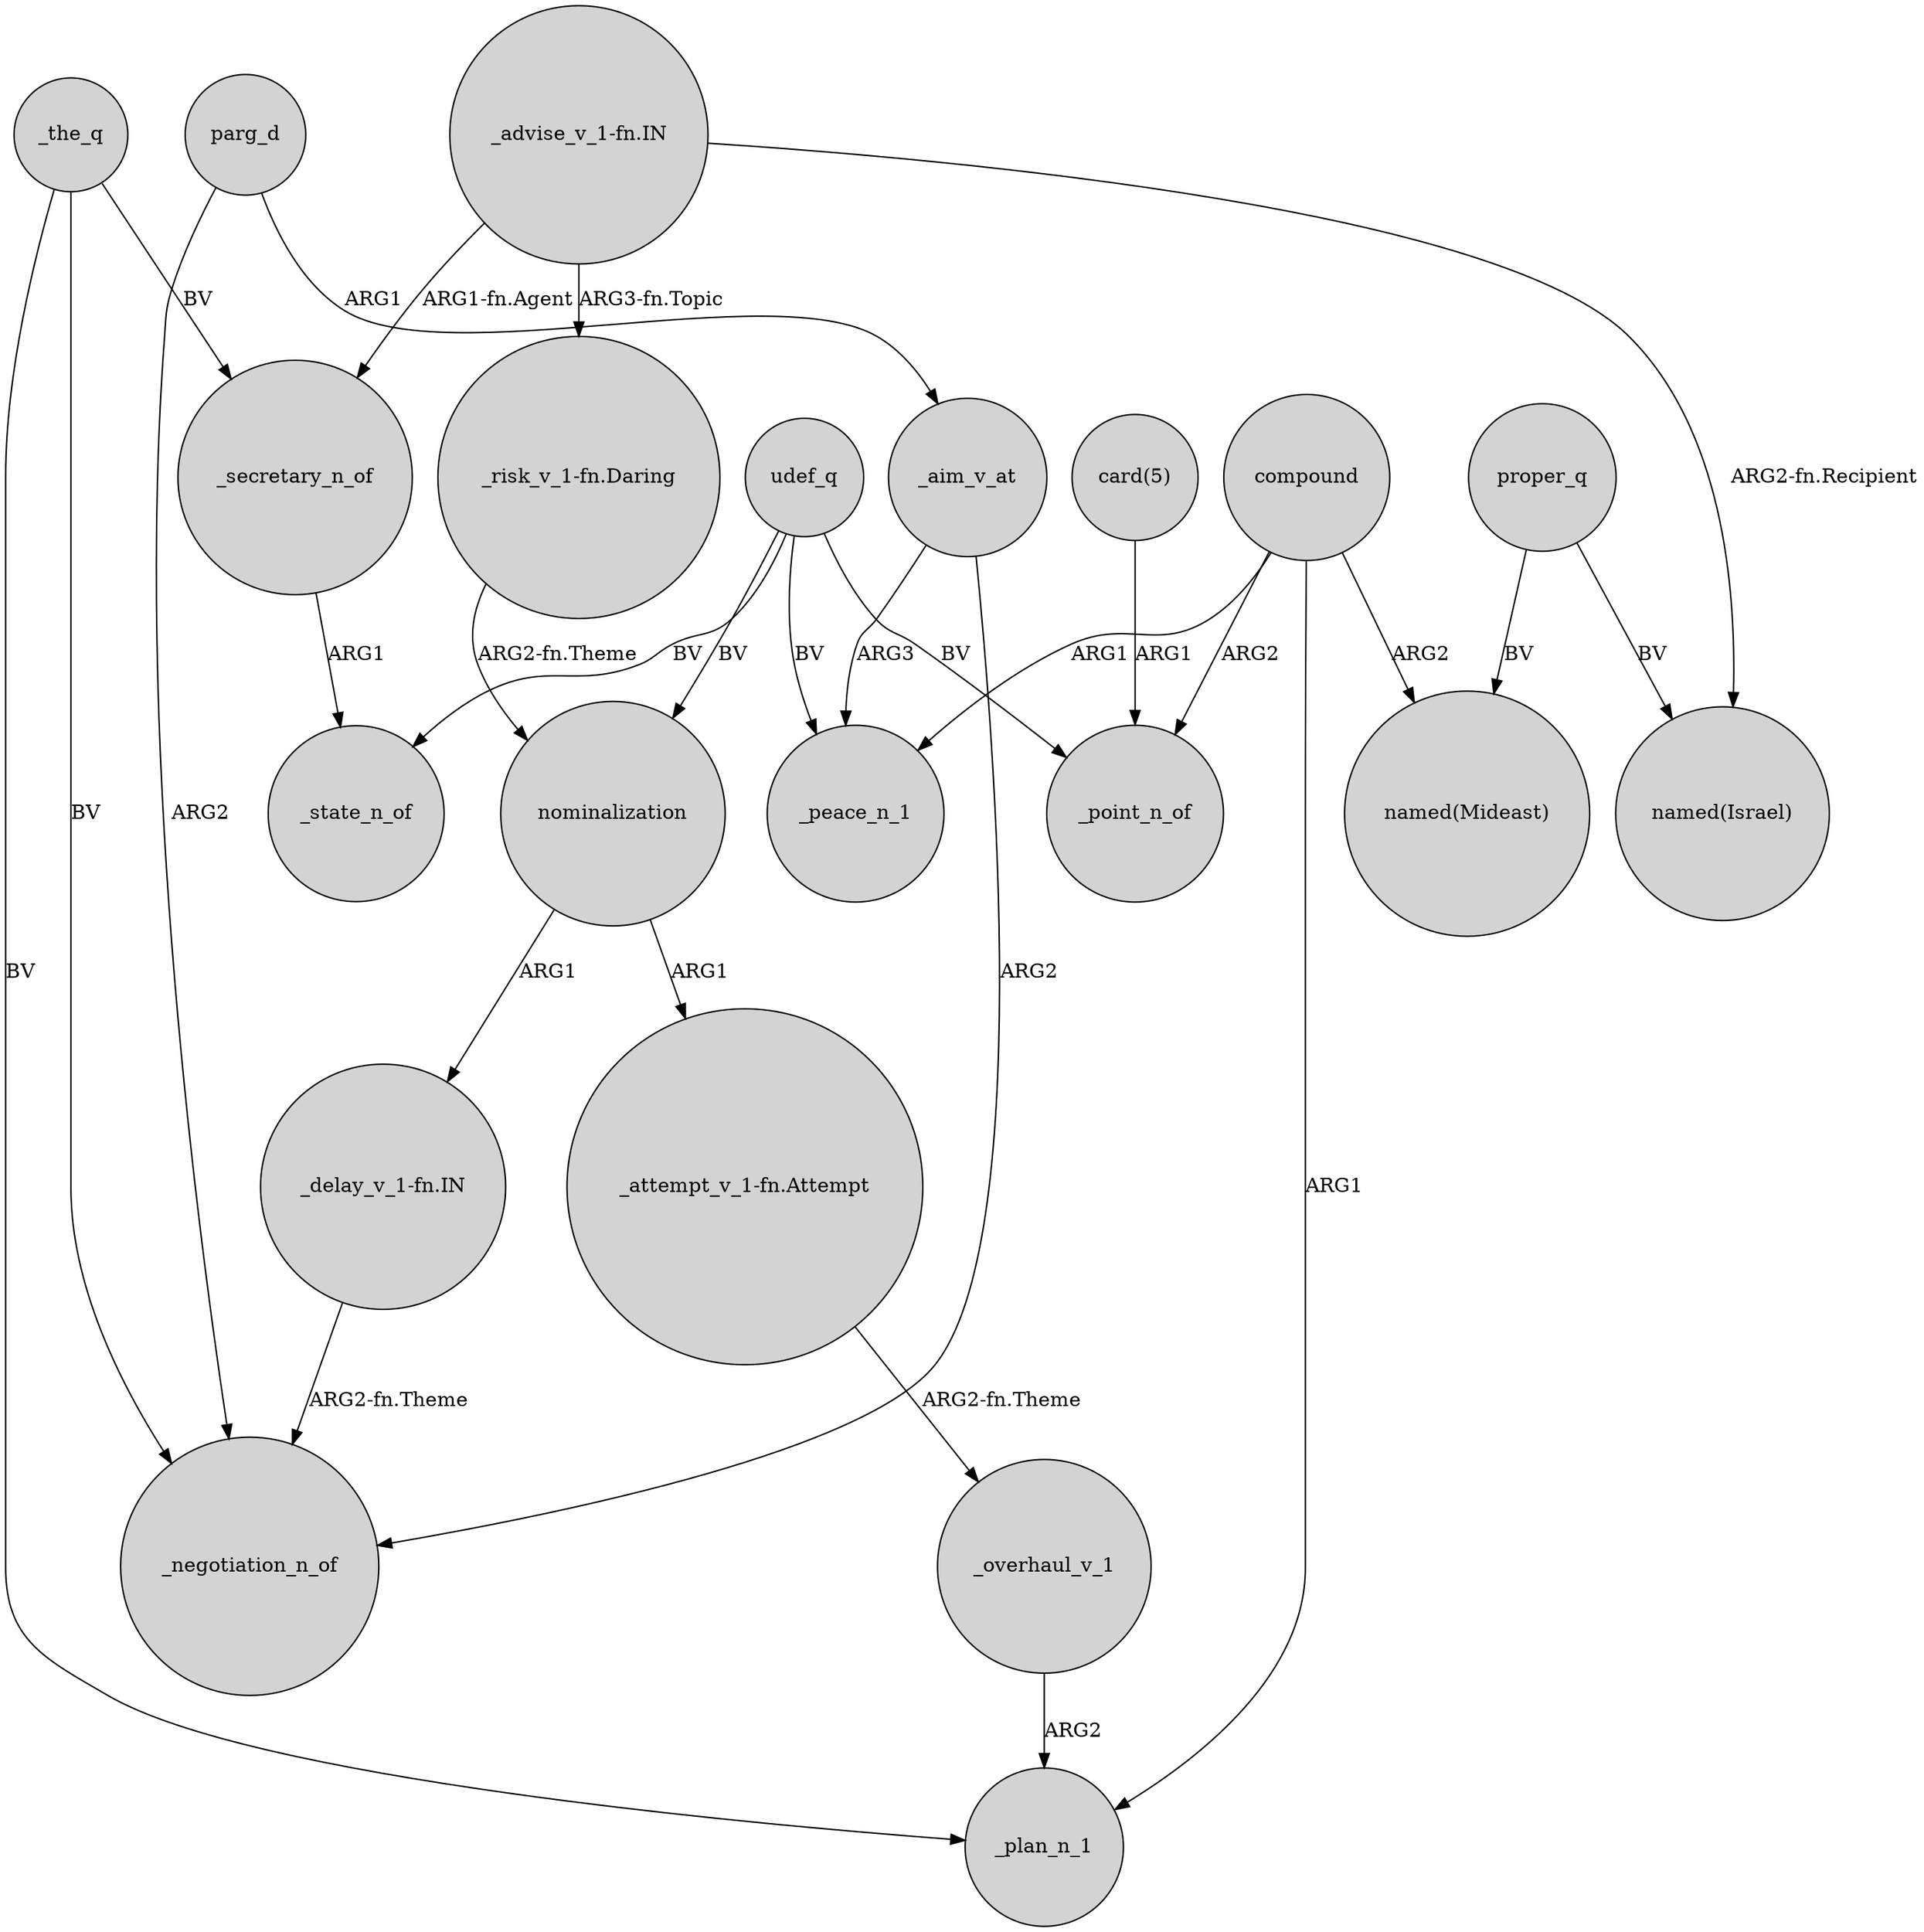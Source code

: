 digraph {
	node [shape=circle style=filled]
	_the_q -> _negotiation_n_of [label=BV]
	"card(5)" -> _point_n_of [label=ARG1]
	udef_q -> _peace_n_1 [label=BV]
	parg_d -> _aim_v_at [label=ARG1]
	"_advise_v_1-fn.IN" -> "_risk_v_1-fn.Daring" [label="ARG3-fn.Topic"]
	"_attempt_v_1-fn.Attempt" -> _overhaul_v_1 [label="ARG2-fn.Theme"]
	udef_q -> _state_n_of [label=BV]
	_the_q -> _plan_n_1 [label=BV]
	compound -> _plan_n_1 [label=ARG1]
	parg_d -> _negotiation_n_of [label=ARG2]
	_the_q -> _secretary_n_of [label=BV]
	"_advise_v_1-fn.IN" -> "named(Israel)" [label="ARG2-fn.Recipient"]
	compound -> _peace_n_1 [label=ARG1]
	compound -> _point_n_of [label=ARG2]
	compound -> "named(Mideast)" [label=ARG2]
	udef_q -> nominalization [label=BV]
	nominalization -> "_attempt_v_1-fn.Attempt" [label=ARG1]
	_secretary_n_of -> _state_n_of [label=ARG1]
	proper_q -> "named(Israel)" [label=BV]
	"_delay_v_1-fn.IN" -> _negotiation_n_of [label="ARG2-fn.Theme"]
	proper_q -> "named(Mideast)" [label=BV]
	"_advise_v_1-fn.IN" -> _secretary_n_of [label="ARG1-fn.Agent"]
	nominalization -> "_delay_v_1-fn.IN" [label=ARG1]
	_overhaul_v_1 -> _plan_n_1 [label=ARG2]
	"_risk_v_1-fn.Daring" -> nominalization [label="ARG2-fn.Theme"]
	_aim_v_at -> _negotiation_n_of [label=ARG2]
	_aim_v_at -> _peace_n_1 [label=ARG3]
	udef_q -> _point_n_of [label=BV]
}
